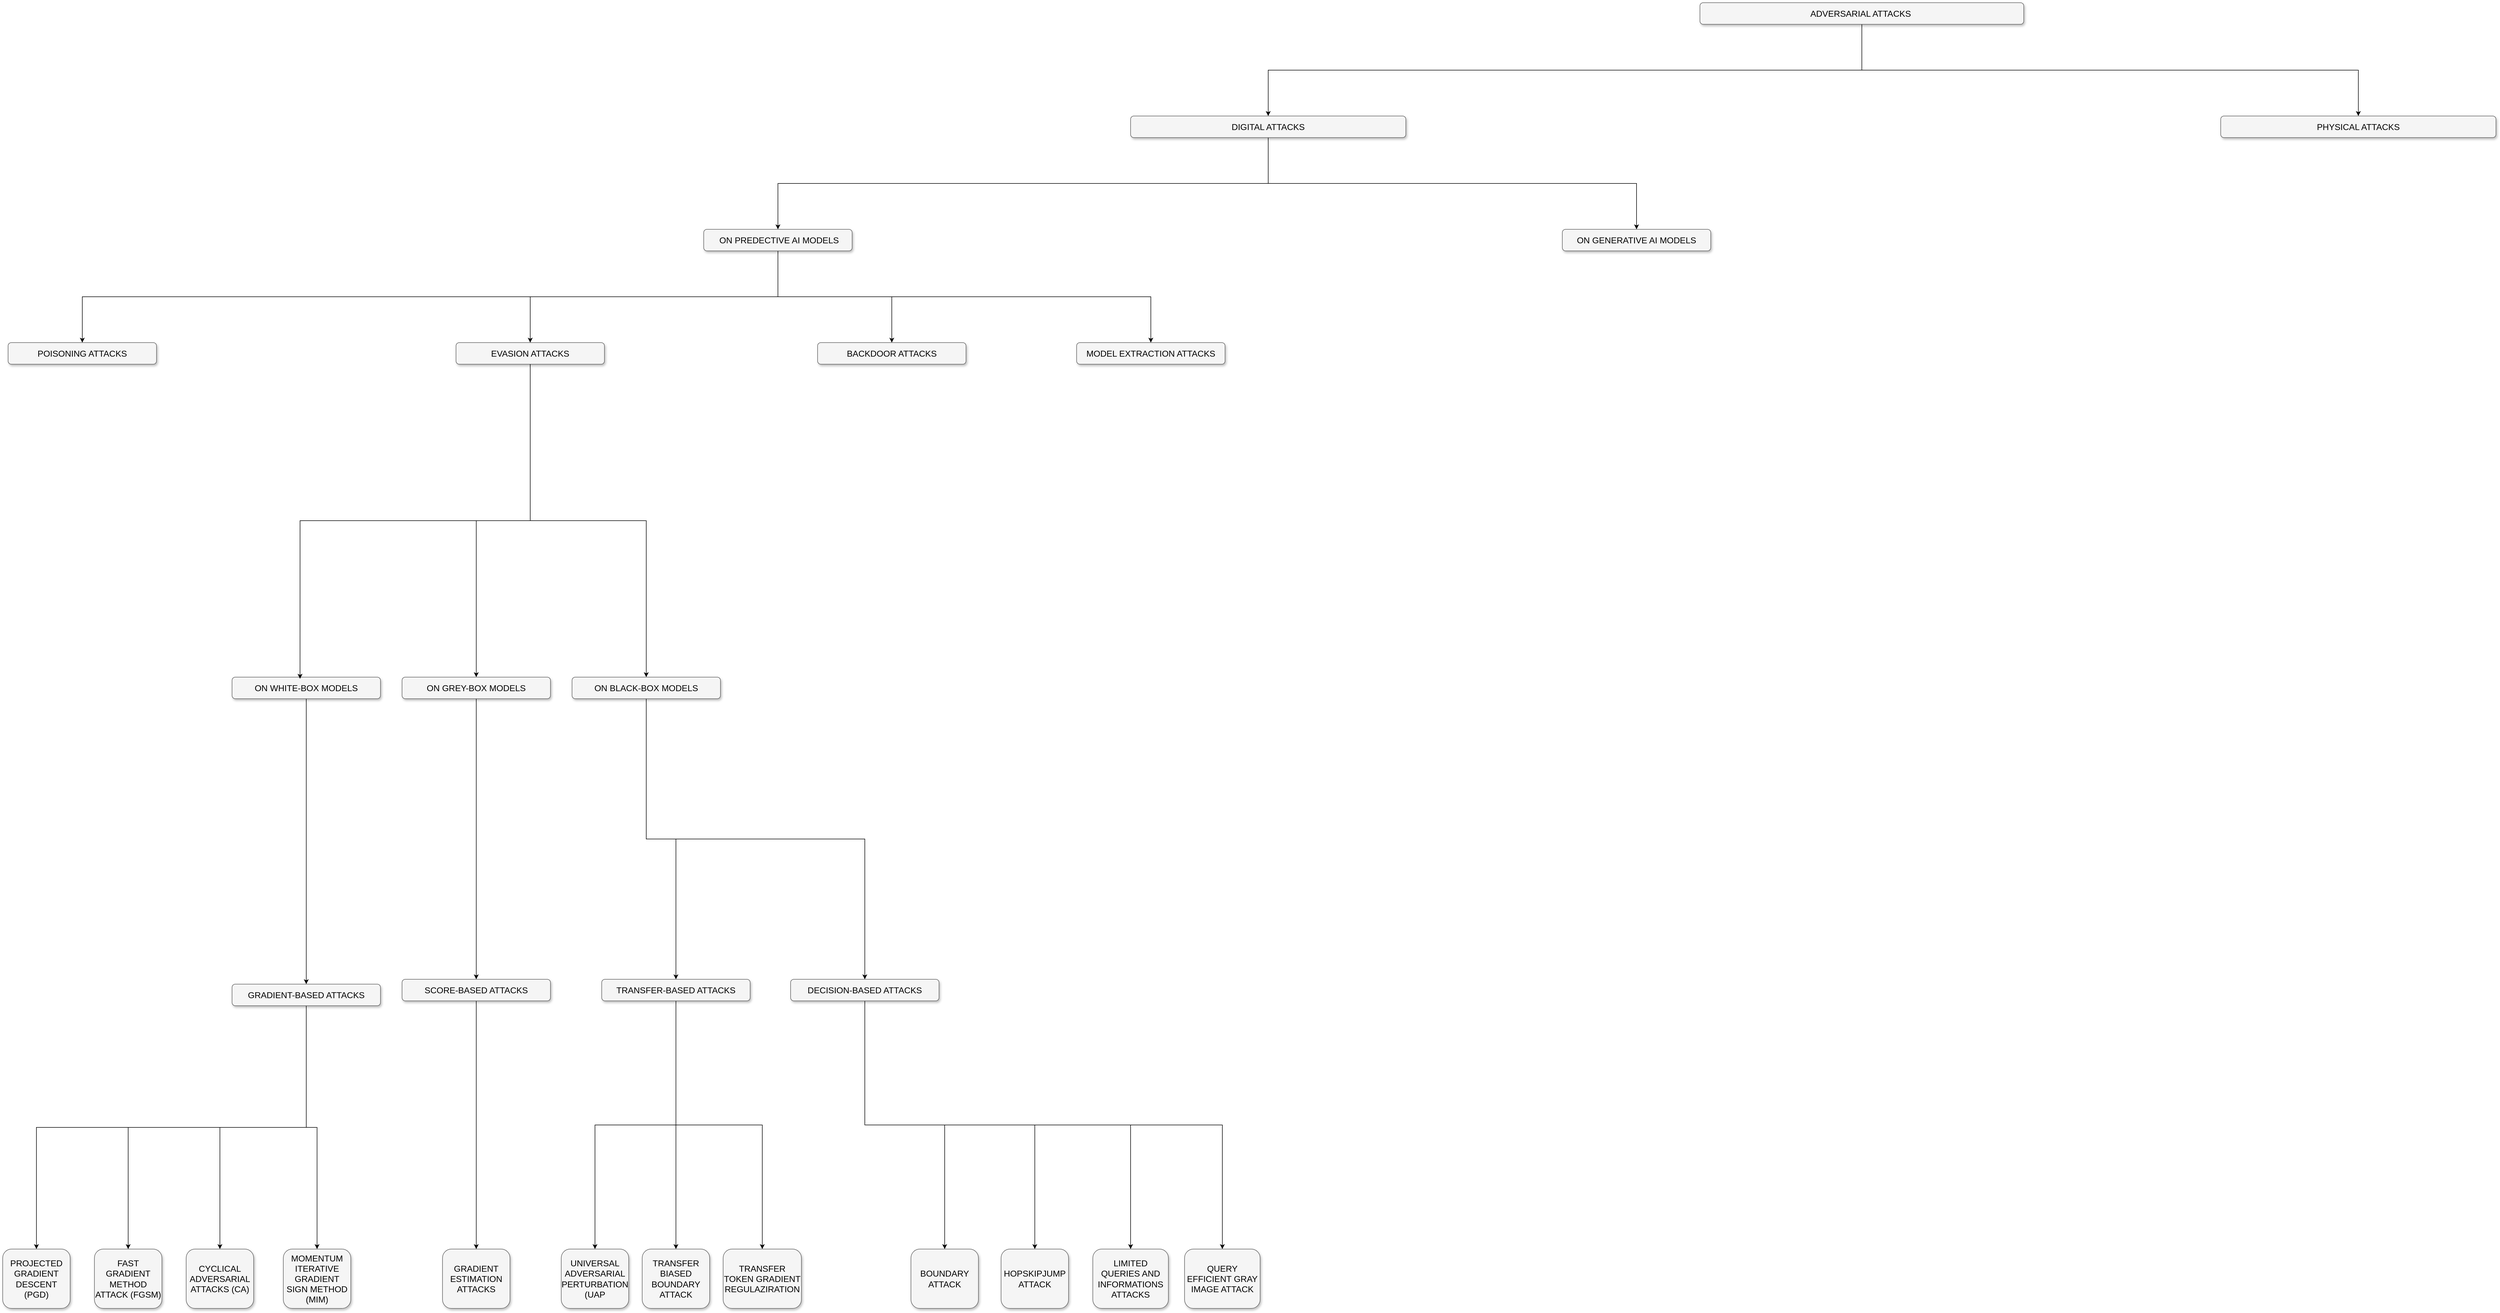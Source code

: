 <mxfile version="23.1.5" type="github">
  <diagram name="Page-1" id="b98fa263-6416-c6ec-5b7d-78bf54ef71d0">
    <mxGraphModel dx="9243" dy="3036" grid="1" gridSize="10" guides="1" tooltips="1" connect="1" arrows="1" fold="1" page="1" pageScale="1.5" pageWidth="1169" pageHeight="826" background="none" math="0" shadow="0">
      <root>
        <mxCell id="0" style=";html=1;" />
        <mxCell id="1" style=";html=1;" parent="0" />
        <mxCell id="x_1_iU8MJ9YoaZBr5OPV-16" style="edgeStyle=orthogonalEdgeStyle;rounded=0;orthogonalLoop=1;jettySize=auto;html=1;exitX=0.5;exitY=1;exitDx=0;exitDy=0;entryX=0.5;entryY=0;entryDx=0;entryDy=0;" edge="1" parent="1" source="303ed1de8c2c98b4-3" target="303ed1de8c2c98b4-4">
          <mxGeometry relative="1" as="geometry" />
        </mxCell>
        <mxCell id="x_1_iU8MJ9YoaZBr5OPV-17" style="edgeStyle=orthogonalEdgeStyle;rounded=0;orthogonalLoop=1;jettySize=auto;html=1;exitX=0.5;exitY=1;exitDx=0;exitDy=0;entryX=0.5;entryY=0;entryDx=0;entryDy=0;" edge="1" parent="1" source="303ed1de8c2c98b4-3" target="x_1_iU8MJ9YoaZBr5OPV-1">
          <mxGeometry relative="1" as="geometry" />
        </mxCell>
        <mxCell id="303ed1de8c2c98b4-3" value="ADVERSARIAL ATTACKS&amp;nbsp;" style="whiteSpace=wrap;html=1;rounded=1;shadow=1;strokeWidth=1;fontSize=16;align=center;fillColor=#f5f5f5;strokeColor=#666666;" parent="1" vertex="1">
          <mxGeometry x="585" y="20" width="600" height="40" as="geometry" />
        </mxCell>
        <mxCell id="x_1_iU8MJ9YoaZBr5OPV-14" style="edgeStyle=orthogonalEdgeStyle;rounded=0;orthogonalLoop=1;jettySize=auto;html=1;exitX=0.5;exitY=1;exitDx=0;exitDy=0;entryX=0.5;entryY=0;entryDx=0;entryDy=0;" edge="1" parent="1" source="303ed1de8c2c98b4-4" target="303ed1de8c2c98b4-5">
          <mxGeometry relative="1" as="geometry" />
        </mxCell>
        <mxCell id="x_1_iU8MJ9YoaZBr5OPV-15" style="edgeStyle=orthogonalEdgeStyle;rounded=0;orthogonalLoop=1;jettySize=auto;html=1;exitX=0.5;exitY=1;exitDx=0;exitDy=0;entryX=0.5;entryY=0;entryDx=0;entryDy=0;" edge="1" parent="1" source="303ed1de8c2c98b4-4" target="303ed1de8c2c98b4-6">
          <mxGeometry relative="1" as="geometry" />
        </mxCell>
        <mxCell id="303ed1de8c2c98b4-4" value="DIGITAL ATTACKS" style="whiteSpace=wrap;html=1;rounded=1;shadow=1;strokeWidth=1;fontSize=16;align=center;fillColor=#f5f5f5;strokeColor=#666666;" parent="1" vertex="1">
          <mxGeometry x="-470" y="230" width="510" height="40" as="geometry" />
        </mxCell>
        <mxCell id="x_1_iU8MJ9YoaZBr5OPV-18" style="edgeStyle=orthogonalEdgeStyle;rounded=0;orthogonalLoop=1;jettySize=auto;html=1;exitX=0.5;exitY=1;exitDx=0;exitDy=0;entryX=0.5;entryY=0;entryDx=0;entryDy=0;" edge="1" parent="1" source="303ed1de8c2c98b4-5" target="303ed1de8c2c98b4-7">
          <mxGeometry relative="1" as="geometry" />
        </mxCell>
        <mxCell id="x_1_iU8MJ9YoaZBr5OPV-19" style="edgeStyle=orthogonalEdgeStyle;rounded=0;orthogonalLoop=1;jettySize=auto;html=1;exitX=0.5;exitY=1;exitDx=0;exitDy=0;entryX=0.5;entryY=0;entryDx=0;entryDy=0;" edge="1" parent="1" source="303ed1de8c2c98b4-5" target="x_1_iU8MJ9YoaZBr5OPV-7">
          <mxGeometry relative="1" as="geometry" />
        </mxCell>
        <mxCell id="x_1_iU8MJ9YoaZBr5OPV-20" style="edgeStyle=orthogonalEdgeStyle;rounded=0;orthogonalLoop=1;jettySize=auto;html=1;exitX=0.5;exitY=1;exitDx=0;exitDy=0;entryX=0.5;entryY=0;entryDx=0;entryDy=0;" edge="1" parent="1" source="303ed1de8c2c98b4-5" target="x_1_iU8MJ9YoaZBr5OPV-8">
          <mxGeometry relative="1" as="geometry" />
        </mxCell>
        <mxCell id="x_1_iU8MJ9YoaZBr5OPV-21" style="edgeStyle=orthogonalEdgeStyle;rounded=0;orthogonalLoop=1;jettySize=auto;html=1;exitX=0.5;exitY=1;exitDx=0;exitDy=0;entryX=0.5;entryY=0;entryDx=0;entryDy=0;" edge="1" parent="1" source="303ed1de8c2c98b4-5" target="x_1_iU8MJ9YoaZBr5OPV-10">
          <mxGeometry relative="1" as="geometry" />
        </mxCell>
        <mxCell id="303ed1de8c2c98b4-5" value="&amp;nbsp;ON PREDECTIVE AI MODELS" style="whiteSpace=wrap;html=1;rounded=1;shadow=1;strokeWidth=1;fontSize=16;align=center;fillColor=#f5f5f5;strokeColor=#666666;" parent="1" vertex="1">
          <mxGeometry x="-1261" y="440" width="275" height="40" as="geometry" />
        </mxCell>
        <mxCell id="303ed1de8c2c98b4-6" value="ON GENERATIVE AI MODELS" style="whiteSpace=wrap;html=1;rounded=1;shadow=1;strokeWidth=1;fontSize=16;align=center;fillColor=#f5f5f5;strokeColor=#666666;" parent="1" vertex="1">
          <mxGeometry x="330" y="440" width="275" height="40" as="geometry" />
        </mxCell>
        <mxCell id="303ed1de8c2c98b4-7" value="POISONING ATTACKS" style="whiteSpace=wrap;html=1;rounded=1;shadow=1;strokeWidth=1;fontSize=16;align=center;fillColor=#f5f5f5;strokeColor=#666666;" parent="1" vertex="1">
          <mxGeometry x="-2550" y="650" width="275" height="40" as="geometry" />
        </mxCell>
        <mxCell id="303ed1de8c2c98b4-27" value="MOMENTUM ITERATIVE GRADIENT SIGN METHOD (MIM)" style="whiteSpace=wrap;html=1;rounded=1;shadow=1;strokeWidth=1;fontSize=16;align=center;fillColor=#f5f5f5;strokeColor=#666666;" parent="1" vertex="1">
          <mxGeometry x="-2040" y="2330" width="125" height="110" as="geometry" />
        </mxCell>
        <mxCell id="303ed1de8c2c98b4-37" value="&lt;span&gt;UNIVERSAL ADVERSARIAL PERTURBATION (UAP&lt;/span&gt;" style="whiteSpace=wrap;html=1;rounded=1;shadow=1;strokeWidth=1;fontSize=16;align=center;fillColor=#f5f5f5;strokeColor=#666666;" parent="1" vertex="1">
          <mxGeometry x="-1525" y="2330" width="125" height="110" as="geometry" />
        </mxCell>
        <mxCell id="303ed1de8c2c98b4-49" value="FAST GRADIENT METHOD ATTACK (FGSM)" style="whiteSpace=wrap;html=1;rounded=1;shadow=1;strokeWidth=1;fontSize=16;align=center;fillColor=#f5f5f5;strokeColor=#666666;" parent="1" vertex="1">
          <mxGeometry x="-2390" y="2330" width="125" height="110" as="geometry" />
        </mxCell>
        <mxCell id="303ed1de8c2c98b4-50" value="&lt;span&gt;GRADIENT ESTIMATION ATTACKS&lt;/span&gt;" style="whiteSpace=wrap;html=1;rounded=1;shadow=1;strokeWidth=1;fontSize=16;align=center;fillColor=#f5f5f5;strokeColor=#666666;" parent="1" vertex="1">
          <mxGeometry x="-1745" y="2330" width="125" height="110" as="geometry" />
        </mxCell>
        <mxCell id="303ed1de8c2c98b4-59" value="&lt;span&gt;CYCLICAL ADVERSARIAL ATTACKS (CA)&lt;/span&gt;" style="whiteSpace=wrap;html=1;rounded=1;shadow=1;strokeWidth=1;fontSize=16;align=center;fillColor=#f5f5f5;strokeColor=#666666;" parent="1" vertex="1">
          <mxGeometry x="-2220" y="2330" width="125" height="110" as="geometry" />
        </mxCell>
        <mxCell id="x_1_iU8MJ9YoaZBr5OPV-1" value="PHYSICAL ATTACKS" style="whiteSpace=wrap;html=1;rounded=1;shadow=1;strokeWidth=1;fontSize=16;align=center;fillColor=#f5f5f5;strokeColor=#666666;" vertex="1" parent="1">
          <mxGeometry x="1550" y="230" width="510" height="40" as="geometry" />
        </mxCell>
        <mxCell id="x_1_iU8MJ9YoaZBr5OPV-28" style="edgeStyle=orthogonalEdgeStyle;rounded=0;orthogonalLoop=1;jettySize=auto;html=1;exitX=0.5;exitY=1;exitDx=0;exitDy=0;entryX=0.5;entryY=0;entryDx=0;entryDy=0;" edge="1" parent="1" source="x_1_iU8MJ9YoaZBr5OPV-7" target="x_1_iU8MJ9YoaZBr5OPV-22">
          <mxGeometry relative="1" as="geometry" />
        </mxCell>
        <mxCell id="x_1_iU8MJ9YoaZBr5OPV-29" style="edgeStyle=orthogonalEdgeStyle;rounded=0;orthogonalLoop=1;jettySize=auto;html=1;exitX=0.5;exitY=1;exitDx=0;exitDy=0;entryX=0.5;entryY=0;entryDx=0;entryDy=0;" edge="1" parent="1" source="x_1_iU8MJ9YoaZBr5OPV-7" target="x_1_iU8MJ9YoaZBr5OPV-25">
          <mxGeometry relative="1" as="geometry" />
        </mxCell>
        <mxCell id="x_1_iU8MJ9YoaZBr5OPV-7" value="EVASION ATTACKS" style="whiteSpace=wrap;html=1;rounded=1;shadow=1;strokeWidth=1;fontSize=16;align=center;fillColor=#f5f5f5;strokeColor=#666666;" vertex="1" parent="1">
          <mxGeometry x="-1720" y="650" width="275" height="40" as="geometry" />
        </mxCell>
        <mxCell id="x_1_iU8MJ9YoaZBr5OPV-8" value="BACKDOOR ATTACKS" style="whiteSpace=wrap;html=1;rounded=1;shadow=1;strokeWidth=1;fontSize=16;align=center;fillColor=#f5f5f5;strokeColor=#666666;" vertex="1" parent="1">
          <mxGeometry x="-1050" y="650" width="275" height="40" as="geometry" />
        </mxCell>
        <mxCell id="x_1_iU8MJ9YoaZBr5OPV-10" value="MODEL EXTRACTION ATTACKS" style="whiteSpace=wrap;html=1;rounded=1;shadow=1;strokeWidth=1;fontSize=16;align=center;fillColor=#f5f5f5;strokeColor=#666666;" vertex="1" parent="1">
          <mxGeometry x="-570" y="650" width="275" height="40" as="geometry" />
        </mxCell>
        <mxCell id="x_1_iU8MJ9YoaZBr5OPV-36" style="edgeStyle=orthogonalEdgeStyle;rounded=0;orthogonalLoop=1;jettySize=auto;html=1;exitX=0.5;exitY=1;exitDx=0;exitDy=0;entryX=0.5;entryY=0;entryDx=0;entryDy=0;" edge="1" parent="1" source="x_1_iU8MJ9YoaZBr5OPV-22" target="x_1_iU8MJ9YoaZBr5OPV-31">
          <mxGeometry relative="1" as="geometry" />
        </mxCell>
        <mxCell id="x_1_iU8MJ9YoaZBr5OPV-22" value="ON GREY-BOX MODELS" style="whiteSpace=wrap;html=1;rounded=1;shadow=1;strokeWidth=1;fontSize=16;align=center;fillColor=#f5f5f5;strokeColor=#666666;" vertex="1" parent="1">
          <mxGeometry x="-1820" y="1270" width="275" height="40" as="geometry" />
        </mxCell>
        <mxCell id="x_1_iU8MJ9YoaZBr5OPV-35" style="edgeStyle=orthogonalEdgeStyle;rounded=0;orthogonalLoop=1;jettySize=auto;html=1;exitX=0.5;exitY=1;exitDx=0;exitDy=0;entryX=0.5;entryY=0;entryDx=0;entryDy=0;" edge="1" parent="1" source="x_1_iU8MJ9YoaZBr5OPV-23" target="x_1_iU8MJ9YoaZBr5OPV-30">
          <mxGeometry relative="1" as="geometry" />
        </mxCell>
        <mxCell id="x_1_iU8MJ9YoaZBr5OPV-23" value="ON WHITE-BOX MODELS" style="whiteSpace=wrap;html=1;rounded=1;shadow=1;strokeWidth=1;fontSize=16;align=center;fillColor=#f5f5f5;strokeColor=#666666;" vertex="1" parent="1">
          <mxGeometry x="-2135" y="1270" width="275" height="40" as="geometry" />
        </mxCell>
        <mxCell id="x_1_iU8MJ9YoaZBr5OPV-37" style="edgeStyle=orthogonalEdgeStyle;rounded=0;orthogonalLoop=1;jettySize=auto;html=1;exitX=0.5;exitY=1;exitDx=0;exitDy=0;entryX=0.5;entryY=0;entryDx=0;entryDy=0;" edge="1" parent="1" source="x_1_iU8MJ9YoaZBr5OPV-25" target="x_1_iU8MJ9YoaZBr5OPV-32">
          <mxGeometry relative="1" as="geometry" />
        </mxCell>
        <mxCell id="x_1_iU8MJ9YoaZBr5OPV-38" style="edgeStyle=orthogonalEdgeStyle;rounded=0;orthogonalLoop=1;jettySize=auto;html=1;exitX=0.5;exitY=1;exitDx=0;exitDy=0;entryX=0.5;entryY=0;entryDx=0;entryDy=0;" edge="1" parent="1" source="x_1_iU8MJ9YoaZBr5OPV-25" target="x_1_iU8MJ9YoaZBr5OPV-33">
          <mxGeometry relative="1" as="geometry" />
        </mxCell>
        <mxCell id="x_1_iU8MJ9YoaZBr5OPV-25" value="ON BLACK-BOX MODELS" style="whiteSpace=wrap;html=1;rounded=1;shadow=1;strokeWidth=1;fontSize=16;align=center;fillColor=#f5f5f5;strokeColor=#666666;" vertex="1" parent="1">
          <mxGeometry x="-1505" y="1270" width="275" height="40" as="geometry" />
        </mxCell>
        <mxCell id="x_1_iU8MJ9YoaZBr5OPV-26" style="edgeStyle=orthogonalEdgeStyle;rounded=0;orthogonalLoop=1;jettySize=auto;html=1;exitX=0.5;exitY=1;exitDx=0;exitDy=0;entryX=0.458;entryY=0.075;entryDx=0;entryDy=0;entryPerimeter=0;" edge="1" parent="1" source="x_1_iU8MJ9YoaZBr5OPV-7" target="x_1_iU8MJ9YoaZBr5OPV-23">
          <mxGeometry relative="1" as="geometry" />
        </mxCell>
        <mxCell id="x_1_iU8MJ9YoaZBr5OPV-39" style="edgeStyle=orthogonalEdgeStyle;rounded=0;orthogonalLoop=1;jettySize=auto;html=1;exitX=0.5;exitY=1;exitDx=0;exitDy=0;entryX=0.5;entryY=0;entryDx=0;entryDy=0;" edge="1" parent="1" source="x_1_iU8MJ9YoaZBr5OPV-30" target="303ed1de8c2c98b4-49">
          <mxGeometry relative="1" as="geometry" />
        </mxCell>
        <mxCell id="x_1_iU8MJ9YoaZBr5OPV-40" style="edgeStyle=orthogonalEdgeStyle;rounded=0;orthogonalLoop=1;jettySize=auto;html=1;exitX=0.5;exitY=1;exitDx=0;exitDy=0;entryX=0.5;entryY=0;entryDx=0;entryDy=0;" edge="1" parent="1" source="x_1_iU8MJ9YoaZBr5OPV-30" target="303ed1de8c2c98b4-59">
          <mxGeometry relative="1" as="geometry" />
        </mxCell>
        <mxCell id="x_1_iU8MJ9YoaZBr5OPV-41" style="edgeStyle=orthogonalEdgeStyle;rounded=0;orthogonalLoop=1;jettySize=auto;html=1;exitX=0.5;exitY=1;exitDx=0;exitDy=0;entryX=0.5;entryY=0;entryDx=0;entryDy=0;" edge="1" parent="1" source="x_1_iU8MJ9YoaZBr5OPV-30" target="303ed1de8c2c98b4-27">
          <mxGeometry relative="1" as="geometry" />
        </mxCell>
        <mxCell id="x_1_iU8MJ9YoaZBr5OPV-43" style="edgeStyle=orthogonalEdgeStyle;rounded=0;orthogonalLoop=1;jettySize=auto;html=1;exitX=0.5;exitY=1;exitDx=0;exitDy=0;entryX=0.5;entryY=0;entryDx=0;entryDy=0;" edge="1" parent="1" source="x_1_iU8MJ9YoaZBr5OPV-30" target="x_1_iU8MJ9YoaZBr5OPV-42">
          <mxGeometry relative="1" as="geometry" />
        </mxCell>
        <mxCell id="x_1_iU8MJ9YoaZBr5OPV-30" value="GRADIENT-BASED ATTACKS" style="whiteSpace=wrap;html=1;rounded=1;shadow=1;strokeWidth=1;fontSize=16;align=center;fillColor=#f5f5f5;strokeColor=#666666;" vertex="1" parent="1">
          <mxGeometry x="-2135" y="1839" width="275" height="40" as="geometry" />
        </mxCell>
        <mxCell id="x_1_iU8MJ9YoaZBr5OPV-44" style="edgeStyle=orthogonalEdgeStyle;rounded=0;orthogonalLoop=1;jettySize=auto;html=1;exitX=0.5;exitY=1;exitDx=0;exitDy=0;entryX=0.5;entryY=0;entryDx=0;entryDy=0;" edge="1" parent="1" source="x_1_iU8MJ9YoaZBr5OPV-31" target="303ed1de8c2c98b4-50">
          <mxGeometry relative="1" as="geometry" />
        </mxCell>
        <mxCell id="x_1_iU8MJ9YoaZBr5OPV-31" value="SCORE-BASED ATTACKS" style="whiteSpace=wrap;html=1;rounded=1;shadow=1;strokeWidth=1;fontSize=16;align=center;fillColor=#f5f5f5;strokeColor=#666666;" vertex="1" parent="1">
          <mxGeometry x="-1820" y="1830" width="275" height="40" as="geometry" />
        </mxCell>
        <mxCell id="x_1_iU8MJ9YoaZBr5OPV-48" style="edgeStyle=orthogonalEdgeStyle;rounded=0;orthogonalLoop=1;jettySize=auto;html=1;exitX=0.5;exitY=1;exitDx=0;exitDy=0;entryX=0.5;entryY=0;entryDx=0;entryDy=0;" edge="1" parent="1" source="x_1_iU8MJ9YoaZBr5OPV-32" target="303ed1de8c2c98b4-37">
          <mxGeometry relative="1" as="geometry" />
        </mxCell>
        <mxCell id="x_1_iU8MJ9YoaZBr5OPV-49" style="edgeStyle=orthogonalEdgeStyle;rounded=0;orthogonalLoop=1;jettySize=auto;html=1;exitX=0.5;exitY=1;exitDx=0;exitDy=0;entryX=0.5;entryY=0;entryDx=0;entryDy=0;" edge="1" parent="1" source="x_1_iU8MJ9YoaZBr5OPV-32" target="x_1_iU8MJ9YoaZBr5OPV-46">
          <mxGeometry relative="1" as="geometry" />
        </mxCell>
        <mxCell id="x_1_iU8MJ9YoaZBr5OPV-50" style="edgeStyle=orthogonalEdgeStyle;rounded=0;orthogonalLoop=1;jettySize=auto;html=1;exitX=0.5;exitY=1;exitDx=0;exitDy=0;entryX=0.5;entryY=0;entryDx=0;entryDy=0;" edge="1" parent="1" source="x_1_iU8MJ9YoaZBr5OPV-32" target="x_1_iU8MJ9YoaZBr5OPV-47">
          <mxGeometry relative="1" as="geometry" />
        </mxCell>
        <mxCell id="x_1_iU8MJ9YoaZBr5OPV-32" value="TRANSFER-BASED ATTACKS" style="whiteSpace=wrap;html=1;rounded=1;shadow=1;strokeWidth=1;fontSize=16;align=center;fillColor=#f5f5f5;strokeColor=#666666;" vertex="1" parent="1">
          <mxGeometry x="-1450" y="1830" width="275" height="40" as="geometry" />
        </mxCell>
        <mxCell id="x_1_iU8MJ9YoaZBr5OPV-55" style="edgeStyle=orthogonalEdgeStyle;rounded=0;orthogonalLoop=1;jettySize=auto;html=1;exitX=0.5;exitY=1;exitDx=0;exitDy=0;entryX=0.5;entryY=0;entryDx=0;entryDy=0;" edge="1" parent="1" source="x_1_iU8MJ9YoaZBr5OPV-33" target="x_1_iU8MJ9YoaZBr5OPV-52">
          <mxGeometry relative="1" as="geometry" />
        </mxCell>
        <mxCell id="x_1_iU8MJ9YoaZBr5OPV-56" style="edgeStyle=orthogonalEdgeStyle;rounded=0;orthogonalLoop=1;jettySize=auto;html=1;exitX=0.5;exitY=1;exitDx=0;exitDy=0;entryX=0.5;entryY=0;entryDx=0;entryDy=0;" edge="1" parent="1" source="x_1_iU8MJ9YoaZBr5OPV-33" target="x_1_iU8MJ9YoaZBr5OPV-51">
          <mxGeometry relative="1" as="geometry" />
        </mxCell>
        <mxCell id="x_1_iU8MJ9YoaZBr5OPV-57" style="edgeStyle=orthogonalEdgeStyle;rounded=0;orthogonalLoop=1;jettySize=auto;html=1;exitX=0.5;exitY=1;exitDx=0;exitDy=0;entryX=0.5;entryY=0;entryDx=0;entryDy=0;" edge="1" parent="1" source="x_1_iU8MJ9YoaZBr5OPV-33" target="x_1_iU8MJ9YoaZBr5OPV-53">
          <mxGeometry relative="1" as="geometry" />
        </mxCell>
        <mxCell id="x_1_iU8MJ9YoaZBr5OPV-58" style="edgeStyle=orthogonalEdgeStyle;rounded=0;orthogonalLoop=1;jettySize=auto;html=1;exitX=0.5;exitY=1;exitDx=0;exitDy=0;entryX=0.5;entryY=0;entryDx=0;entryDy=0;" edge="1" parent="1" source="x_1_iU8MJ9YoaZBr5OPV-33" target="x_1_iU8MJ9YoaZBr5OPV-54">
          <mxGeometry relative="1" as="geometry" />
        </mxCell>
        <mxCell id="x_1_iU8MJ9YoaZBr5OPV-33" value="DECISION-BASED ATTACKS" style="whiteSpace=wrap;html=1;rounded=1;shadow=1;strokeWidth=1;fontSize=16;align=center;fillColor=#f5f5f5;strokeColor=#666666;" vertex="1" parent="1">
          <mxGeometry x="-1100" y="1830" width="275" height="40" as="geometry" />
        </mxCell>
        <mxCell id="x_1_iU8MJ9YoaZBr5OPV-34" style="edgeStyle=orthogonalEdgeStyle;rounded=0;orthogonalLoop=1;jettySize=auto;html=1;exitX=0.5;exitY=1;exitDx=0;exitDy=0;" edge="1" parent="1" source="x_1_iU8MJ9YoaZBr5OPV-32" target="x_1_iU8MJ9YoaZBr5OPV-32">
          <mxGeometry relative="1" as="geometry" />
        </mxCell>
        <mxCell id="x_1_iU8MJ9YoaZBr5OPV-42" value="&lt;span&gt;PROJECTED GRADIENT DESCENT (PGD)&lt;/span&gt;" style="whiteSpace=wrap;html=1;rounded=1;shadow=1;strokeWidth=1;fontSize=16;align=center;fillColor=#f5f5f5;strokeColor=#666666;" vertex="1" parent="1">
          <mxGeometry x="-2560" y="2330" width="125" height="110" as="geometry" />
        </mxCell>
        <mxCell id="x_1_iU8MJ9YoaZBr5OPV-46" value="TRANSFER BIASED BOUNDARY ATTACK" style="whiteSpace=wrap;html=1;rounded=1;shadow=1;strokeWidth=1;fontSize=16;align=center;fillColor=#f5f5f5;strokeColor=#666666;" vertex="1" parent="1">
          <mxGeometry x="-1375" y="2330" width="125" height="110" as="geometry" />
        </mxCell>
        <mxCell id="x_1_iU8MJ9YoaZBr5OPV-47" value="TRANSFER TOKEN GRADIENT REGULAZIRATION" style="whiteSpace=wrap;html=1;rounded=1;shadow=1;strokeWidth=1;fontSize=16;align=center;fillColor=#f5f5f5;strokeColor=#666666;" vertex="1" parent="1">
          <mxGeometry x="-1225" y="2330" width="145" height="110" as="geometry" />
        </mxCell>
        <mxCell id="x_1_iU8MJ9YoaZBr5OPV-51" value="HOPSKIPJUMP ATTACK" style="whiteSpace=wrap;html=1;rounded=1;shadow=1;strokeWidth=1;fontSize=16;align=center;fillColor=#f5f5f5;strokeColor=#666666;" vertex="1" parent="1">
          <mxGeometry x="-710" y="2330" width="125" height="110" as="geometry" />
        </mxCell>
        <mxCell id="x_1_iU8MJ9YoaZBr5OPV-52" value="BOUNDARY ATTACK" style="whiteSpace=wrap;html=1;rounded=1;shadow=1;strokeWidth=1;fontSize=16;align=center;fillColor=#f5f5f5;strokeColor=#666666;" vertex="1" parent="1">
          <mxGeometry x="-877" y="2330" width="125" height="110" as="geometry" />
        </mxCell>
        <mxCell id="x_1_iU8MJ9YoaZBr5OPV-53" value="LIMITED QUERIES AND INFORMATIONS ATTACKS" style="whiteSpace=wrap;html=1;rounded=1;shadow=1;strokeWidth=1;fontSize=16;align=center;fillColor=#f5f5f5;strokeColor=#666666;" vertex="1" parent="1">
          <mxGeometry x="-540" y="2330" width="140" height="110" as="geometry" />
        </mxCell>
        <mxCell id="x_1_iU8MJ9YoaZBr5OPV-54" value="QUERY EFFICIENT GRAY IMAGE ATTACK" style="whiteSpace=wrap;html=1;rounded=1;shadow=1;strokeWidth=1;fontSize=16;align=center;fillColor=#f5f5f5;strokeColor=#666666;" vertex="1" parent="1">
          <mxGeometry x="-370" y="2330" width="140" height="110" as="geometry" />
        </mxCell>
      </root>
    </mxGraphModel>
  </diagram>
</mxfile>
